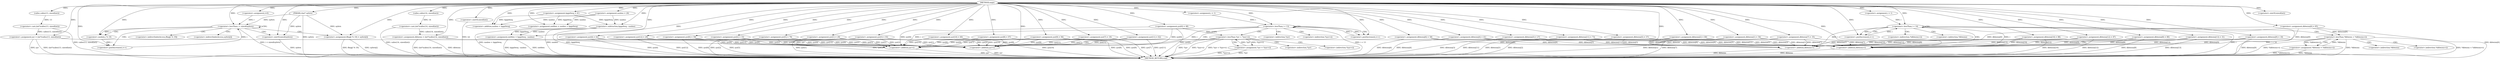 digraph uxgn {  
"2305843009214444025" [label = "(METHOD,uxgn)" ]
"2305843009214444276" [label = "(METHOD_RETURN,void)" ]
"2305843009214444026" [label = "(PARAM,char* uyferx)" ]
"2305843009214444030" [label = "(<operator>.assignment,hpgxfwsq = 41)" ]
"2305843009214444034" [label = "(<operator>.assignment,yyr = (int*)calloc(13, sizeof(int)))" ]
"2305843009214444036" [label = "(<operator>.cast,(int*)calloc(13, sizeof(int)))" ]
"2305843009214444038" [label = "(calloc,calloc(13, sizeof(int)))" ]
"2305843009214444040" [label = "(<operator>.sizeOf,sizeof(int))" ]
"2305843009214444045" [label = "(<operator>.assignment,i=0)" ]
"2305843009214444048" [label = "(<operator>.lessThan,i < sizeof(uyferx))" ]
"2305843009214444050" [label = "(<operator>.sizeOf,sizeof(uyferx))" ]
"2305843009214444052" [label = "(<operator>.postIncrement,i++)" ]
"2305843009214444055" [label = "(<operator>.assignment,ffmg[i % 19] = uyferx[i])" ]
"2305843009214444058" [label = "(<operator>.modulo,i % 19)" ]
"2305843009214444064" [label = "(<operator>.assignment,yyr[0] = 48)" ]
"2305843009214444069" [label = "(<operator>.assignment,dblwzxn = (int*)calloc(14, sizeof(int)))" ]
"2305843009214444071" [label = "(<operator>.cast,(int*)calloc(14, sizeof(int)))" ]
"2305843009214444073" [label = "(calloc,calloc(14, sizeof(int)))" ]
"2305843009214444075" [label = "(<operator>.sizeOf,sizeof(int))" ]
"2305843009214444078" [label = "(<operator>.assignment,xaubso = 26)" ]
"2305843009214444082" [label = "(<operator>.assignment,nwfdwx = xaubso + hpgxfwsq)" ]
"2305843009214444084" [label = "(<operator>.addition,xaubso + hpgxfwsq)" ]
"2305843009214444087" [label = "(<operator>.assignment,nwfdwx = hpgxfwsq - xaubso)" ]
"2305843009214444089" [label = "(<operator>.subtraction,hpgxfwsq - xaubso)" ]
"2305843009214444092" [label = "(<operator>.assignment,yyr[1] = 29)" ]
"2305843009214444097" [label = "(<operator>.assignment,yyr[2] = 33)" ]
"2305843009214444102" [label = "(<operator>.assignment,yyr[3] = 93)" ]
"2305843009214444107" [label = "(<operator>.assignment,dblwzxn[0] = 85)" ]
"2305843009214444112" [label = "(<operator>.assignment,yyr[4] = 62)" ]
"2305843009214444117" [label = "(<operator>.assignment,dblwzxn[1] = 56)" ]
"2305843009214444122" [label = "(<operator>.assignment,dblwzxn[2] = 60)" ]
"2305843009214444127" [label = "(<operator>.assignment,yyr[5] = 79)" ]
"2305843009214444132" [label = "(<operator>.assignment,yyr[6] = 59)" ]
"2305843009214444137" [label = "(<operator>.assignment,dblwzxn[3] = 27)" ]
"2305843009214444142" [label = "(<operator>.assignment,dblwzxn[4] = 41)" ]
"2305843009214444147" [label = "(<operator>.assignment,yyr[7] = 19)" ]
"2305843009214444152" [label = "(<operator>.assignment,yyr[8] = 97)" ]
"2305843009214444157" [label = "(<operator>.assignment,dblwzxn[5] = 57)" ]
"2305843009214444162" [label = "(<operator>.assignment,yyr[9] = 94)" ]
"2305843009214444167" [label = "(<operator>.assignment,yyr[10] = 60)" ]
"2305843009214444172" [label = "(<operator>.assignment,yyr[11] = 62)" ]
"2305843009214444177" [label = "(<operator>.assignment,yyr[12] = 29)" ]
"2305843009214444184" [label = "(<operator>.assignment,i = 1)" ]
"2305843009214444187" [label = "(<operator>.lessThan,i < 13)" ]
"2305843009214444190" [label = "(<operator>.postIncrement,i++)" ]
"2305843009214444194" [label = "(<operator>.lessThan,*yyr < *(yyr+i))" ]
"2305843009214444198" [label = "(<operator>.addition,yyr+i)" ]
"2305843009214444202" [label = "(<operator>.assignment,*yyr = *(yyr+i))" ]
"2305843009214444206" [label = "(<operator>.addition,yyr+i)" ]
"2305843009214444209" [label = "(<operator>.assignment,dblwzxn[6] = 58)" ]
"2305843009214444214" [label = "(<operator>.assignment,dblwzxn[7] = 35)" ]
"2305843009214444219" [label = "(<operator>.assignment,dblwzxn[8] = 80)" ]
"2305843009214444224" [label = "(<operator>.assignment,dblwzxn[9] = 18)" ]
"2305843009214444229" [label = "(<operator>.assignment,dblwzxn[10] = 88)" ]
"2305843009214444234" [label = "(<operator>.assignment,dblwzxn[11] = 73)" ]
"2305843009214444239" [label = "(<operator>.assignment,dblwzxn[12] = 87)" ]
"2305843009214444244" [label = "(<operator>.assignment,dblwzxn[13] = 31)" ]
"2305843009214444251" [label = "(<operator>.assignment,i = 1)" ]
"2305843009214444254" [label = "(<operator>.lessThan,i < 14)" ]
"2305843009214444257" [label = "(<operator>.postIncrement,i++)" ]
"2305843009214444261" [label = "(<operator>.lessThan,*dblwzxn < *(dblwzxn+i))" ]
"2305843009214444265" [label = "(<operator>.addition,dblwzxn+i)" ]
"2305843009214444269" [label = "(<operator>.assignment,*dblwzxn = *(dblwzxn+i))" ]
"2305843009214444273" [label = "(<operator>.addition,dblwzxn+i)" ]
"2305843009214444056" [label = "(<operator>.indirectIndexAccess,ffmg[i % 19])" ]
"2305843009214444061" [label = "(<operator>.indirectIndexAccess,uyferx[i])" ]
"2305843009214444195" [label = "(<operator>.indirection,*yyr)" ]
"2305843009214444197" [label = "(<operator>.indirection,*(yyr+i))" ]
"2305843009214444203" [label = "(<operator>.indirection,*yyr)" ]
"2305843009214444205" [label = "(<operator>.indirection,*(yyr+i))" ]
"2305843009214444262" [label = "(<operator>.indirection,*dblwzxn)" ]
"2305843009214444264" [label = "(<operator>.indirection,*(dblwzxn+i))" ]
"2305843009214444270" [label = "(<operator>.indirection,*dblwzxn)" ]
"2305843009214444272" [label = "(<operator>.indirection,*(dblwzxn+i))" ]
  "2305843009214444261" -> "2305843009214444276"  [ label = "DDG: *(dblwzxn+i)"] 
  "2305843009214444269" -> "2305843009214444276"  [ label = "DDG: *dblwzxn"] 
  "2305843009214444082" -> "2305843009214444276"  [ label = "DDG: xaubso + hpgxfwsq"] 
  "2305843009214444036" -> "2305843009214444276"  [ label = "DDG: calloc(13, sizeof(int))"] 
  "2305843009214444239" -> "2305843009214444276"  [ label = "DDG: dblwzxn[12]"] 
  "2305843009214444229" -> "2305843009214444276"  [ label = "DDG: dblwzxn[10]"] 
  "2305843009214444055" -> "2305843009214444276"  [ label = "DDG: uyferx[i]"] 
  "2305843009214444064" -> "2305843009214444276"  [ label = "DDG: yyr[0]"] 
  "2305843009214444254" -> "2305843009214444276"  [ label = "DDG: i < 14"] 
  "2305843009214444071" -> "2305843009214444276"  [ label = "DDG: calloc(14, sizeof(int))"] 
  "2305843009214444102" -> "2305843009214444276"  [ label = "DDG: yyr[3]"] 
  "2305843009214444097" -> "2305843009214444276"  [ label = "DDG: yyr[2]"] 
  "2305843009214444112" -> "2305843009214444276"  [ label = "DDG: yyr[4]"] 
  "2305843009214444269" -> "2305843009214444276"  [ label = "DDG: *(dblwzxn+i)"] 
  "2305843009214444187" -> "2305843009214444276"  [ label = "DDG: i < 13"] 
  "2305843009214444198" -> "2305843009214444276"  [ label = "DDG: yyr"] 
  "2305843009214444214" -> "2305843009214444276"  [ label = "DDG: dblwzxn[7]"] 
  "2305843009214444075" -> "2305843009214444276"  [ label = "DDG: int"] 
  "2305843009214444050" -> "2305843009214444276"  [ label = "DDG: uyferx"] 
  "2305843009214444132" -> "2305843009214444276"  [ label = "DDG: yyr[6]"] 
  "2305843009214444273" -> "2305843009214444276"  [ label = "DDG: dblwzxn"] 
  "2305843009214444069" -> "2305843009214444276"  [ label = "DDG: dblwzxn"] 
  "2305843009214444107" -> "2305843009214444276"  [ label = "DDG: dblwzxn[0]"] 
  "2305843009214444261" -> "2305843009214444276"  [ label = "DDG: *dblwzxn"] 
  "2305843009214444117" -> "2305843009214444276"  [ label = "DDG: dblwzxn[1]"] 
  "2305843009214444172" -> "2305843009214444276"  [ label = "DDG: yyr[11]"] 
  "2305843009214444167" -> "2305843009214444276"  [ label = "DDG: yyr[10]"] 
  "2305843009214444034" -> "2305843009214444276"  [ label = "DDG: (int*)calloc(13, sizeof(int))"] 
  "2305843009214444202" -> "2305843009214444276"  [ label = "DDG: *yyr"] 
  "2305843009214444194" -> "2305843009214444276"  [ label = "DDG: *yyr"] 
  "2305843009214444147" -> "2305843009214444276"  [ label = "DDG: yyr[7]"] 
  "2305843009214444069" -> "2305843009214444276"  [ label = "DDG: (int*)calloc(14, sizeof(int))"] 
  "2305843009214444122" -> "2305843009214444276"  [ label = "DDG: dblwzxn[2]"] 
  "2305843009214444087" -> "2305843009214444276"  [ label = "DDG: nwfdwx"] 
  "2305843009214444162" -> "2305843009214444276"  [ label = "DDG: yyr[9]"] 
  "2305843009214444194" -> "2305843009214444276"  [ label = "DDG: *(yyr+i)"] 
  "2305843009214444194" -> "2305843009214444276"  [ label = "DDG: *yyr < *(yyr+i)"] 
  "2305843009214444089" -> "2305843009214444276"  [ label = "DDG: xaubso"] 
  "2305843009214444219" -> "2305843009214444276"  [ label = "DDG: dblwzxn[8]"] 
  "2305843009214444244" -> "2305843009214444276"  [ label = "DDG: dblwzxn[13]"] 
  "2305843009214444127" -> "2305843009214444276"  [ label = "DDG: yyr[5]"] 
  "2305843009214444254" -> "2305843009214444276"  [ label = "DDG: i"] 
  "2305843009214444265" -> "2305843009214444276"  [ label = "DDG: dblwzxn"] 
  "2305843009214444034" -> "2305843009214444276"  [ label = "DDG: yyr"] 
  "2305843009214444087" -> "2305843009214444276"  [ label = "DDG: hpgxfwsq - xaubso"] 
  "2305843009214444055" -> "2305843009214444276"  [ label = "DDG: ffmg[i % 19]"] 
  "2305843009214444142" -> "2305843009214444276"  [ label = "DDG: dblwzxn[4]"] 
  "2305843009214444177" -> "2305843009214444276"  [ label = "DDG: yyr[12]"] 
  "2305843009214444089" -> "2305843009214444276"  [ label = "DDG: hpgxfwsq"] 
  "2305843009214444206" -> "2305843009214444276"  [ label = "DDG: yyr"] 
  "2305843009214444152" -> "2305843009214444276"  [ label = "DDG: yyr[8]"] 
  "2305843009214444026" -> "2305843009214444276"  [ label = "DDG: uyferx"] 
  "2305843009214444209" -> "2305843009214444276"  [ label = "DDG: dblwzxn[6]"] 
  "2305843009214444048" -> "2305843009214444276"  [ label = "DDG: i < sizeof(uyferx)"] 
  "2305843009214444137" -> "2305843009214444276"  [ label = "DDG: dblwzxn[3]"] 
  "2305843009214444092" -> "2305843009214444276"  [ label = "DDG: yyr[1]"] 
  "2305843009214444224" -> "2305843009214444276"  [ label = "DDG: dblwzxn[9]"] 
  "2305843009214444234" -> "2305843009214444276"  [ label = "DDG: dblwzxn[11]"] 
  "2305843009214444261" -> "2305843009214444276"  [ label = "DDG: *dblwzxn < *(dblwzxn+i)"] 
  "2305843009214444157" -> "2305843009214444276"  [ label = "DDG: dblwzxn[5]"] 
  "2305843009214444202" -> "2305843009214444276"  [ label = "DDG: *(yyr+i)"] 
  "2305843009214444025" -> "2305843009214444026"  [ label = "DDG: "] 
  "2305843009214444025" -> "2305843009214444030"  [ label = "DDG: "] 
  "2305843009214444036" -> "2305843009214444034"  [ label = "DDG: calloc(13, sizeof(int))"] 
  "2305843009214444025" -> "2305843009214444034"  [ label = "DDG: "] 
  "2305843009214444038" -> "2305843009214444036"  [ label = "DDG: 13"] 
  "2305843009214444025" -> "2305843009214444038"  [ label = "DDG: "] 
  "2305843009214444025" -> "2305843009214444040"  [ label = "DDG: "] 
  "2305843009214444025" -> "2305843009214444045"  [ label = "DDG: "] 
  "2305843009214444052" -> "2305843009214444048"  [ label = "DDG: i"] 
  "2305843009214444045" -> "2305843009214444048"  [ label = "DDG: i"] 
  "2305843009214444025" -> "2305843009214444048"  [ label = "DDG: "] 
  "2305843009214444026" -> "2305843009214444048"  [ label = "DDG: uyferx"] 
  "2305843009214444026" -> "2305843009214444050"  [ label = "DDG: uyferx"] 
  "2305843009214444025" -> "2305843009214444050"  [ label = "DDG: "] 
  "2305843009214444058" -> "2305843009214444052"  [ label = "DDG: i"] 
  "2305843009214444025" -> "2305843009214444052"  [ label = "DDG: "] 
  "2305843009214444026" -> "2305843009214444055"  [ label = "DDG: uyferx"] 
  "2305843009214444025" -> "2305843009214444055"  [ label = "DDG: "] 
  "2305843009214444048" -> "2305843009214444058"  [ label = "DDG: i"] 
  "2305843009214444025" -> "2305843009214444058"  [ label = "DDG: "] 
  "2305843009214444025" -> "2305843009214444064"  [ label = "DDG: "] 
  "2305843009214444071" -> "2305843009214444069"  [ label = "DDG: calloc(14, sizeof(int))"] 
  "2305843009214444025" -> "2305843009214444069"  [ label = "DDG: "] 
  "2305843009214444073" -> "2305843009214444071"  [ label = "DDG: 14"] 
  "2305843009214444025" -> "2305843009214444073"  [ label = "DDG: "] 
  "2305843009214444025" -> "2305843009214444075"  [ label = "DDG: "] 
  "2305843009214444025" -> "2305843009214444078"  [ label = "DDG: "] 
  "2305843009214444078" -> "2305843009214444082"  [ label = "DDG: xaubso"] 
  "2305843009214444025" -> "2305843009214444082"  [ label = "DDG: "] 
  "2305843009214444030" -> "2305843009214444082"  [ label = "DDG: hpgxfwsq"] 
  "2305843009214444078" -> "2305843009214444084"  [ label = "DDG: xaubso"] 
  "2305843009214444025" -> "2305843009214444084"  [ label = "DDG: "] 
  "2305843009214444030" -> "2305843009214444084"  [ label = "DDG: hpgxfwsq"] 
  "2305843009214444089" -> "2305843009214444087"  [ label = "DDG: hpgxfwsq"] 
  "2305843009214444089" -> "2305843009214444087"  [ label = "DDG: xaubso"] 
  "2305843009214444025" -> "2305843009214444087"  [ label = "DDG: "] 
  "2305843009214444025" -> "2305843009214444089"  [ label = "DDG: "] 
  "2305843009214444030" -> "2305843009214444089"  [ label = "DDG: hpgxfwsq"] 
  "2305843009214444078" -> "2305843009214444089"  [ label = "DDG: xaubso"] 
  "2305843009214444025" -> "2305843009214444092"  [ label = "DDG: "] 
  "2305843009214444025" -> "2305843009214444097"  [ label = "DDG: "] 
  "2305843009214444025" -> "2305843009214444102"  [ label = "DDG: "] 
  "2305843009214444025" -> "2305843009214444107"  [ label = "DDG: "] 
  "2305843009214444025" -> "2305843009214444112"  [ label = "DDG: "] 
  "2305843009214444025" -> "2305843009214444117"  [ label = "DDG: "] 
  "2305843009214444025" -> "2305843009214444122"  [ label = "DDG: "] 
  "2305843009214444025" -> "2305843009214444127"  [ label = "DDG: "] 
  "2305843009214444025" -> "2305843009214444132"  [ label = "DDG: "] 
  "2305843009214444025" -> "2305843009214444137"  [ label = "DDG: "] 
  "2305843009214444025" -> "2305843009214444142"  [ label = "DDG: "] 
  "2305843009214444025" -> "2305843009214444147"  [ label = "DDG: "] 
  "2305843009214444025" -> "2305843009214444152"  [ label = "DDG: "] 
  "2305843009214444025" -> "2305843009214444157"  [ label = "DDG: "] 
  "2305843009214444025" -> "2305843009214444162"  [ label = "DDG: "] 
  "2305843009214444025" -> "2305843009214444167"  [ label = "DDG: "] 
  "2305843009214444025" -> "2305843009214444172"  [ label = "DDG: "] 
  "2305843009214444025" -> "2305843009214444177"  [ label = "DDG: "] 
  "2305843009214444025" -> "2305843009214444184"  [ label = "DDG: "] 
  "2305843009214444190" -> "2305843009214444187"  [ label = "DDG: i"] 
  "2305843009214444184" -> "2305843009214444187"  [ label = "DDG: i"] 
  "2305843009214444025" -> "2305843009214444187"  [ label = "DDG: "] 
  "2305843009214444025" -> "2305843009214444190"  [ label = "DDG: "] 
  "2305843009214444187" -> "2305843009214444190"  [ label = "DDG: i"] 
  "2305843009214444064" -> "2305843009214444194"  [ label = "DDG: yyr[0]"] 
  "2305843009214444202" -> "2305843009214444194"  [ label = "DDG: *yyr"] 
  "2305843009214444064" -> "2305843009214444198"  [ label = "DDG: yyr[0]"] 
  "2305843009214444102" -> "2305843009214444198"  [ label = "DDG: yyr[3]"] 
  "2305843009214444132" -> "2305843009214444198"  [ label = "DDG: yyr[6]"] 
  "2305843009214444147" -> "2305843009214444198"  [ label = "DDG: yyr[7]"] 
  "2305843009214444162" -> "2305843009214444198"  [ label = "DDG: yyr[9]"] 
  "2305843009214444127" -> "2305843009214444198"  [ label = "DDG: yyr[5]"] 
  "2305843009214444034" -> "2305843009214444198"  [ label = "DDG: yyr"] 
  "2305843009214444177" -> "2305843009214444198"  [ label = "DDG: yyr[12]"] 
  "2305843009214444092" -> "2305843009214444198"  [ label = "DDG: yyr[1]"] 
  "2305843009214444097" -> "2305843009214444198"  [ label = "DDG: yyr[2]"] 
  "2305843009214444112" -> "2305843009214444198"  [ label = "DDG: yyr[4]"] 
  "2305843009214444172" -> "2305843009214444198"  [ label = "DDG: yyr[11]"] 
  "2305843009214444167" -> "2305843009214444198"  [ label = "DDG: yyr[10]"] 
  "2305843009214444152" -> "2305843009214444198"  [ label = "DDG: yyr[8]"] 
  "2305843009214444025" -> "2305843009214444198"  [ label = "DDG: "] 
  "2305843009214444187" -> "2305843009214444198"  [ label = "DDG: i"] 
  "2305843009214444194" -> "2305843009214444202"  [ label = "DDG: *(yyr+i)"] 
  "2305843009214444064" -> "2305843009214444206"  [ label = "DDG: yyr[0]"] 
  "2305843009214444102" -> "2305843009214444206"  [ label = "DDG: yyr[3]"] 
  "2305843009214444132" -> "2305843009214444206"  [ label = "DDG: yyr[6]"] 
  "2305843009214444147" -> "2305843009214444206"  [ label = "DDG: yyr[7]"] 
  "2305843009214444162" -> "2305843009214444206"  [ label = "DDG: yyr[9]"] 
  "2305843009214444127" -> "2305843009214444206"  [ label = "DDG: yyr[5]"] 
  "2305843009214444177" -> "2305843009214444206"  [ label = "DDG: yyr[12]"] 
  "2305843009214444152" -> "2305843009214444206"  [ label = "DDG: yyr[8]"] 
  "2305843009214444092" -> "2305843009214444206"  [ label = "DDG: yyr[1]"] 
  "2305843009214444097" -> "2305843009214444206"  [ label = "DDG: yyr[2]"] 
  "2305843009214444112" -> "2305843009214444206"  [ label = "DDG: yyr[4]"] 
  "2305843009214444172" -> "2305843009214444206"  [ label = "DDG: yyr[11]"] 
  "2305843009214444167" -> "2305843009214444206"  [ label = "DDG: yyr[10]"] 
  "2305843009214444025" -> "2305843009214444206"  [ label = "DDG: "] 
  "2305843009214444187" -> "2305843009214444206"  [ label = "DDG: i"] 
  "2305843009214444025" -> "2305843009214444209"  [ label = "DDG: "] 
  "2305843009214444025" -> "2305843009214444214"  [ label = "DDG: "] 
  "2305843009214444025" -> "2305843009214444219"  [ label = "DDG: "] 
  "2305843009214444025" -> "2305843009214444224"  [ label = "DDG: "] 
  "2305843009214444025" -> "2305843009214444229"  [ label = "DDG: "] 
  "2305843009214444025" -> "2305843009214444234"  [ label = "DDG: "] 
  "2305843009214444025" -> "2305843009214444239"  [ label = "DDG: "] 
  "2305843009214444025" -> "2305843009214444244"  [ label = "DDG: "] 
  "2305843009214444025" -> "2305843009214444251"  [ label = "DDG: "] 
  "2305843009214444257" -> "2305843009214444254"  [ label = "DDG: i"] 
  "2305843009214444251" -> "2305843009214444254"  [ label = "DDG: i"] 
  "2305843009214444025" -> "2305843009214444254"  [ label = "DDG: "] 
  "2305843009214444025" -> "2305843009214444257"  [ label = "DDG: "] 
  "2305843009214444254" -> "2305843009214444257"  [ label = "DDG: i"] 
  "2305843009214444269" -> "2305843009214444261"  [ label = "DDG: *dblwzxn"] 
  "2305843009214444107" -> "2305843009214444261"  [ label = "DDG: dblwzxn[0]"] 
  "2305843009214444214" -> "2305843009214444265"  [ label = "DDG: dblwzxn[7]"] 
  "2305843009214444122" -> "2305843009214444265"  [ label = "DDG: dblwzxn[2]"] 
  "2305843009214444142" -> "2305843009214444265"  [ label = "DDG: dblwzxn[4]"] 
  "2305843009214444209" -> "2305843009214444265"  [ label = "DDG: dblwzxn[6]"] 
  "2305843009214444137" -> "2305843009214444265"  [ label = "DDG: dblwzxn[3]"] 
  "2305843009214444157" -> "2305843009214444265"  [ label = "DDG: dblwzxn[5]"] 
  "2305843009214444239" -> "2305843009214444265"  [ label = "DDG: dblwzxn[12]"] 
  "2305843009214444229" -> "2305843009214444265"  [ label = "DDG: dblwzxn[10]"] 
  "2305843009214444069" -> "2305843009214444265"  [ label = "DDG: dblwzxn"] 
  "2305843009214444107" -> "2305843009214444265"  [ label = "DDG: dblwzxn[0]"] 
  "2305843009214444117" -> "2305843009214444265"  [ label = "DDG: dblwzxn[1]"] 
  "2305843009214444219" -> "2305843009214444265"  [ label = "DDG: dblwzxn[8]"] 
  "2305843009214444244" -> "2305843009214444265"  [ label = "DDG: dblwzxn[13]"] 
  "2305843009214444224" -> "2305843009214444265"  [ label = "DDG: dblwzxn[9]"] 
  "2305843009214444234" -> "2305843009214444265"  [ label = "DDG: dblwzxn[11]"] 
  "2305843009214444025" -> "2305843009214444265"  [ label = "DDG: "] 
  "2305843009214444254" -> "2305843009214444265"  [ label = "DDG: i"] 
  "2305843009214444261" -> "2305843009214444269"  [ label = "DDG: *(dblwzxn+i)"] 
  "2305843009214444214" -> "2305843009214444273"  [ label = "DDG: dblwzxn[7]"] 
  "2305843009214444122" -> "2305843009214444273"  [ label = "DDG: dblwzxn[2]"] 
  "2305843009214444142" -> "2305843009214444273"  [ label = "DDG: dblwzxn[4]"] 
  "2305843009214444209" -> "2305843009214444273"  [ label = "DDG: dblwzxn[6]"] 
  "2305843009214444137" -> "2305843009214444273"  [ label = "DDG: dblwzxn[3]"] 
  "2305843009214444157" -> "2305843009214444273"  [ label = "DDG: dblwzxn[5]"] 
  "2305843009214444239" -> "2305843009214444273"  [ label = "DDG: dblwzxn[12]"] 
  "2305843009214444229" -> "2305843009214444273"  [ label = "DDG: dblwzxn[10]"] 
  "2305843009214444107" -> "2305843009214444273"  [ label = "DDG: dblwzxn[0]"] 
  "2305843009214444117" -> "2305843009214444273"  [ label = "DDG: dblwzxn[1]"] 
  "2305843009214444219" -> "2305843009214444273"  [ label = "DDG: dblwzxn[8]"] 
  "2305843009214444244" -> "2305843009214444273"  [ label = "DDG: dblwzxn[13]"] 
  "2305843009214444224" -> "2305843009214444273"  [ label = "DDG: dblwzxn[9]"] 
  "2305843009214444234" -> "2305843009214444273"  [ label = "DDG: dblwzxn[11]"] 
  "2305843009214444025" -> "2305843009214444273"  [ label = "DDG: "] 
  "2305843009214444254" -> "2305843009214444273"  [ label = "DDG: i"] 
  "2305843009214444048" -> "2305843009214444048"  [ label = "CDG: "] 
  "2305843009214444048" -> "2305843009214444058"  [ label = "CDG: "] 
  "2305843009214444048" -> "2305843009214444061"  [ label = "CDG: "] 
  "2305843009214444048" -> "2305843009214444052"  [ label = "CDG: "] 
  "2305843009214444048" -> "2305843009214444050"  [ label = "CDG: "] 
  "2305843009214444048" -> "2305843009214444056"  [ label = "CDG: "] 
  "2305843009214444048" -> "2305843009214444055"  [ label = "CDG: "] 
  "2305843009214444187" -> "2305843009214444187"  [ label = "CDG: "] 
  "2305843009214444187" -> "2305843009214444190"  [ label = "CDG: "] 
  "2305843009214444187" -> "2305843009214444195"  [ label = "CDG: "] 
  "2305843009214444187" -> "2305843009214444194"  [ label = "CDG: "] 
  "2305843009214444187" -> "2305843009214444198"  [ label = "CDG: "] 
  "2305843009214444187" -> "2305843009214444197"  [ label = "CDG: "] 
  "2305843009214444194" -> "2305843009214444203"  [ label = "CDG: "] 
  "2305843009214444194" -> "2305843009214444202"  [ label = "CDG: "] 
  "2305843009214444194" -> "2305843009214444206"  [ label = "CDG: "] 
  "2305843009214444194" -> "2305843009214444205"  [ label = "CDG: "] 
  "2305843009214444254" -> "2305843009214444265"  [ label = "CDG: "] 
  "2305843009214444254" -> "2305843009214444257"  [ label = "CDG: "] 
  "2305843009214444254" -> "2305843009214444264"  [ label = "CDG: "] 
  "2305843009214444254" -> "2305843009214444262"  [ label = "CDG: "] 
  "2305843009214444254" -> "2305843009214444261"  [ label = "CDG: "] 
  "2305843009214444254" -> "2305843009214444254"  [ label = "CDG: "] 
  "2305843009214444261" -> "2305843009214444272"  [ label = "CDG: "] 
  "2305843009214444261" -> "2305843009214444270"  [ label = "CDG: "] 
  "2305843009214444261" -> "2305843009214444269"  [ label = "CDG: "] 
  "2305843009214444261" -> "2305843009214444273"  [ label = "CDG: "] 
}
